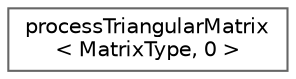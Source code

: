 digraph "类继承关系图"
{
 // LATEX_PDF_SIZE
  bgcolor="transparent";
  edge [fontname=Helvetica,fontsize=10,labelfontname=Helvetica,labelfontsize=10];
  node [fontname=Helvetica,fontsize=10,shape=box,height=0.2,width=0.4];
  rankdir="LR";
  Node0 [id="Node000000",label="processTriangularMatrix\l\< MatrixType, 0 \>",height=0.2,width=0.4,color="grey40", fillcolor="white", style="filled",URL="$structprocess_triangular_matrix_3_01_matrix_type_00_010_01_4.html",tooltip=" "];
}
